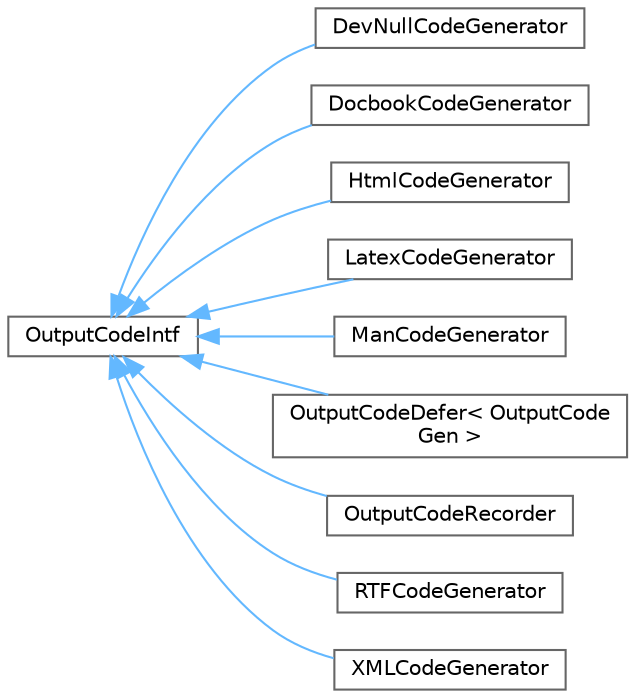 digraph "Graphical Class Hierarchy"
{
 // INTERACTIVE_SVG=YES
 // LATEX_PDF_SIZE
  bgcolor="transparent";
  edge [fontname=Helvetica,fontsize=10,labelfontname=Helvetica,labelfontsize=10];
  node [fontname=Helvetica,fontsize=10,shape=box,height=0.2,width=0.4];
  rankdir="LR";
  Node0 [id="Node000000",label="OutputCodeIntf",height=0.2,width=0.4,color="grey40", fillcolor="white", style="filled",URL="$db/d44/class_output_code_intf.html",tooltip="Base class for code generators."];
  Node0 -> Node1 [id="edge210_Node000000_Node000001",dir="back",color="steelblue1",style="solid",tooltip=" "];
  Node1 [id="Node000001",label="DevNullCodeGenerator",height=0.2,width=0.4,color="grey40", fillcolor="white", style="filled",URL="$d0/d4a/class_dev_null_code_generator.html",tooltip="Class implementing OutputCodeIntf by throwing away everything."];
  Node0 -> Node2 [id="edge211_Node000000_Node000002",dir="back",color="steelblue1",style="solid",tooltip=" "];
  Node2 [id="Node000002",label="DocbookCodeGenerator",height=0.2,width=0.4,color="grey40", fillcolor="white", style="filled",URL="$d7/d80/class_docbook_code_generator.html",tooltip=" "];
  Node0 -> Node3 [id="edge212_Node000000_Node000003",dir="back",color="steelblue1",style="solid",tooltip=" "];
  Node3 [id="Node000003",label="HtmlCodeGenerator",height=0.2,width=0.4,color="grey40", fillcolor="white", style="filled",URL="$da/db6/class_html_code_generator.html",tooltip="Generator for HTML code fragments."];
  Node0 -> Node4 [id="edge213_Node000000_Node000004",dir="back",color="steelblue1",style="solid",tooltip=" "];
  Node4 [id="Node000004",label="LatexCodeGenerator",height=0.2,width=0.4,color="grey40", fillcolor="white", style="filled",URL="$d0/d37/class_latex_code_generator.html",tooltip="Generator for LaTeX code fragments."];
  Node0 -> Node5 [id="edge214_Node000000_Node000005",dir="back",color="steelblue1",style="solid",tooltip=" "];
  Node5 [id="Node000005",label="ManCodeGenerator",height=0.2,width=0.4,color="grey40", fillcolor="white", style="filled",URL="$db/d92/class_man_code_generator.html",tooltip="Generator for Man page code fragments."];
  Node0 -> Node6 [id="edge215_Node000000_Node000006",dir="back",color="steelblue1",style="solid",tooltip=" "];
  Node6 [id="Node000006",label="OutputCodeDefer\< OutputCode\lGen \>",height=0.2,width=0.4,color="grey40", fillcolor="white", style="filled",URL="$dd/d41/class_output_code_defer.html",tooltip="Helper template class which defers all methods of OutputCodeIntf to an existing object of the templat..."];
  Node0 -> Node7 [id="edge216_Node000000_Node000007",dir="back",color="steelblue1",style="solid",tooltip=" "];
  Node7 [id="Node000007",label="OutputCodeRecorder",height=0.2,width=0.4,color="grey40", fillcolor="white", style="filled",URL="$d5/d4a/class_output_code_recorder.html",tooltip="Implementation that allows capturing calls made to the code interface to later invoke them on a Outpu..."];
  Node0 -> Node8 [id="edge217_Node000000_Node000008",dir="back",color="steelblue1",style="solid",tooltip=" "];
  Node8 [id="Node000008",label="RTFCodeGenerator",height=0.2,width=0.4,color="grey40", fillcolor="white", style="filled",URL="$d2/df7/class_r_t_f_code_generator.html",tooltip="Generator for RTF code fragments."];
  Node0 -> Node9 [id="edge218_Node000000_Node000009",dir="back",color="steelblue1",style="solid",tooltip=" "];
  Node9 [id="Node000009",label="XMLCodeGenerator",height=0.2,width=0.4,color="grey40", fillcolor="white", style="filled",URL="$dd/d66/class_x_m_l_code_generator.html",tooltip=" "];
}
